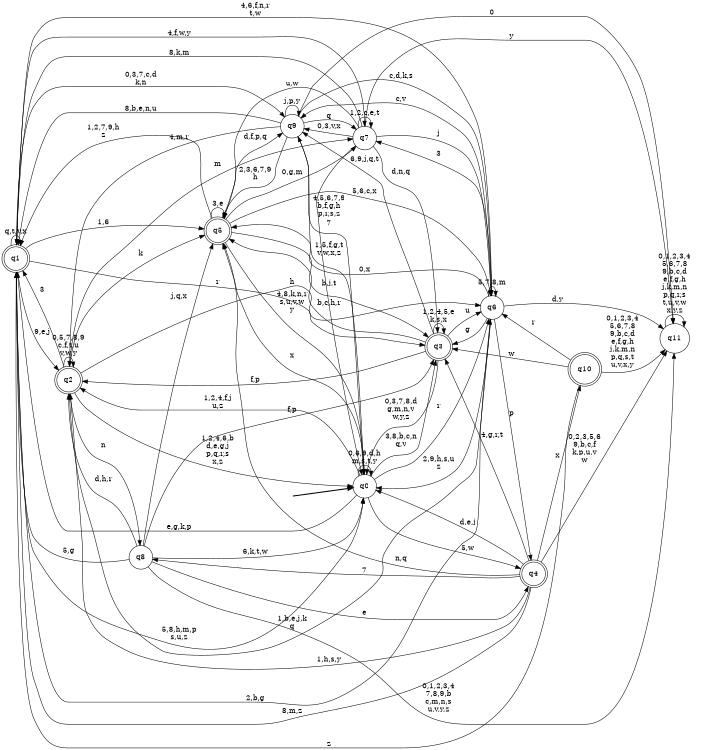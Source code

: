 digraph BlueStar {
__start0 [style = invis, shape = none, label = "", width = 0, height = 0];

rankdir=LR;
size="8,5";

s0 [style="filled", color="black", fillcolor="white" shape="circle", label="q0"];
s1 [style="rounded,filled", color="black", fillcolor="white" shape="doublecircle", label="q1"];
s2 [style="rounded,filled", color="black", fillcolor="white" shape="doublecircle", label="q2"];
s3 [style="rounded,filled", color="black", fillcolor="white" shape="doublecircle", label="q3"];
s4 [style="rounded,filled", color="black", fillcolor="white" shape="doublecircle", label="q4"];
s5 [style="rounded,filled", color="black", fillcolor="white" shape="doublecircle", label="q5"];
s6 [style="filled", color="black", fillcolor="white" shape="circle", label="q6"];
s7 [style="filled", color="black", fillcolor="white" shape="circle", label="q7"];
s8 [style="filled", color="black", fillcolor="white" shape="circle", label="q8"];
s9 [style="filled", color="black", fillcolor="white" shape="circle", label="q9"];
s10 [style="rounded,filled", color="black", fillcolor="white" shape="doublecircle", label="q10"];
s11 [style="filled", color="black", fillcolor="white" shape="circle", label="q11"];
subgraph cluster_main { 
	graph [pad=".75", ranksep="0.15", nodesep="0.15"];
	 style=invis; 
	__start0 -> s0 [penwidth=2];
}
s0 -> s0 [label="0,6,9,d,h\nm,s,t,y"];
s0 -> s1 [label="e,g,k,p"];
s0 -> s2 [label="1,2,4,f,j\nu,z"];
s0 -> s3 [label="3,8,b,c,n\nq,v"];
s0 -> s4 [label="5,w"];
s0 -> s5 [label="x"];
s0 -> s6 [label="r"];
s0 -> s9 [label="7"];
s1 -> s0 [label="5,8,h,m,p\ns,u,z"];
s1 -> s1 [label="q,t,v,x"];
s1 -> s2 [label="9,e,j"];
s1 -> s3 [label="r"];
s1 -> s5 [label="1,6"];
s1 -> s6 [label="2,b,g"];
s1 -> s7 [label="4,f,w,y"];
s1 -> s9 [label="0,3,7,c,d\nk,n"];
s2 -> s0 [label="1,2,4,6,b\nd,e,g,j\np,q,r,s\nx,z"];
s2 -> s1 [label="3"];
s2 -> s2 [label="0,5,7,8,9\nc,f,t,u\nv,w,y"];
s2 -> s5 [label="k"];
s2 -> s6 [label="h"];
s2 -> s7 [label="m"];
s2 -> s8 [label="n"];
s3 -> s0 [label="0,3,7,8,d\ng,m,n,v\nw,y,z"];
s3 -> s2 [label="f,p"];
s3 -> s3 [label="1,2,4,5,e\nk,s,x"];
s3 -> s5 [label="b,c,h,r"];
s3 -> s6 [label="u"];
s3 -> s9 [label="6,9,j,q,t"];
s4 -> s0 [label="d,e,j"];
s4 -> s1 [label="8,m,z"];
s4 -> s2 [label="1,h,s,y"];
s4 -> s3 [label="4,g,r,t"];
s4 -> s5 [label="n,q"];
s4 -> s8 [label="7"];
s4 -> s10 [label="x"];
s4 -> s11 [label="0,2,3,5,6\n9,b,c,f\nk,p,u,v\nw"];
s5 -> s0 [label="4,8,k,n,r\ns,u,v,w\ny"];
s5 -> s1 [label="1,2,7,9,h\nz"];
s5 -> s3 [label="b,j,t"];
s5 -> s5 [label="3,e"];
s5 -> s6 [label="5,6,c,x"];
s5 -> s7 [label="0,g,m"];
s5 -> s9 [label="d,f,p,q"];
s6 -> s0 [label="2,9,h,s,u\nz"];
s6 -> s1 [label="4,6,f,n,r\nt,w"];
s6 -> s2 [label="1,b,e,j,k\nq"];
s6 -> s3 [label="g"];
s6 -> s4 [label="p"];
s6 -> s5 [label="0,x"];
s6 -> s6 [label="5,7,8,m"];
s6 -> s7 [label="3"];
s6 -> s9 [label="c,v"];
s6 -> s11 [label="d,y"];
s7 -> s0 [label="4,5,6,7,9\nb,f,g,h\np,r,s,z"];
s7 -> s1 [label="8,k,m"];
s7 -> s3 [label="d,n,q"];
s7 -> s5 [label="u,w"];
s7 -> s6 [label="j"];
s7 -> s7 [label="1,2,c,e,t"];
s7 -> s9 [label="0,3,v,x"];
s7 -> s11 [label="y"];
s8 -> s0 [label="6,k,t,w"];
s8 -> s1 [label="5,g"];
s8 -> s2 [label="d,h,r"];
s8 -> s3 [label="f,p"];
s8 -> s4 [label="e"];
s8 -> s5 [label="j,q,x"];
s8 -> s11 [label="0,1,2,3,4\n7,8,9,b\nc,m,n,s\nu,v,y,z"];
s9 -> s0 [label="1,5,f,g,t\nv,w,x,z"];
s9 -> s1 [label="8,b,e,n,u"];
s9 -> s2 [label="4,m,r"];
s9 -> s5 [label="2,3,6,7,9\nh"];
s9 -> s6 [label="c,d,k,s"];
s9 -> s7 [label="q"];
s9 -> s9 [label="j,p,y"];
s9 -> s11 [label="0"];
s10 -> s1 [label="z"];
s10 -> s3 [label="w"];
s10 -> s6 [label="r"];
s10 -> s11 [label="0,1,2,3,4\n5,6,7,8\n9,b,c,d\ne,f,g,h\nj,k,m,n\np,q,s,t\nu,v,x,y"];
s11 -> s11 [label="0,1,2,3,4\n5,6,7,8\n9,b,c,d\ne,f,g,h\nj,k,m,n\np,q,r,s\nt,u,v,w\nx,y,z"];

}